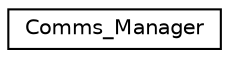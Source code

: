 digraph "Graphical Class Hierarchy"
{
 // INTERACTIVE_SVG=YES
 // LATEX_PDF_SIZE
  edge [fontname="Helvetica",fontsize="10",labelfontname="Helvetica",labelfontsize="10"];
  node [fontname="Helvetica",fontsize="10",shape=record];
  rankdir="LR";
  Node0 [label="Comms_Manager",height=0.2,width=0.4,color="black", fillcolor="white", style="filled",URL="$class_comms___manager.html",tooltip="used to communicate over serial with the rpi"];
}
